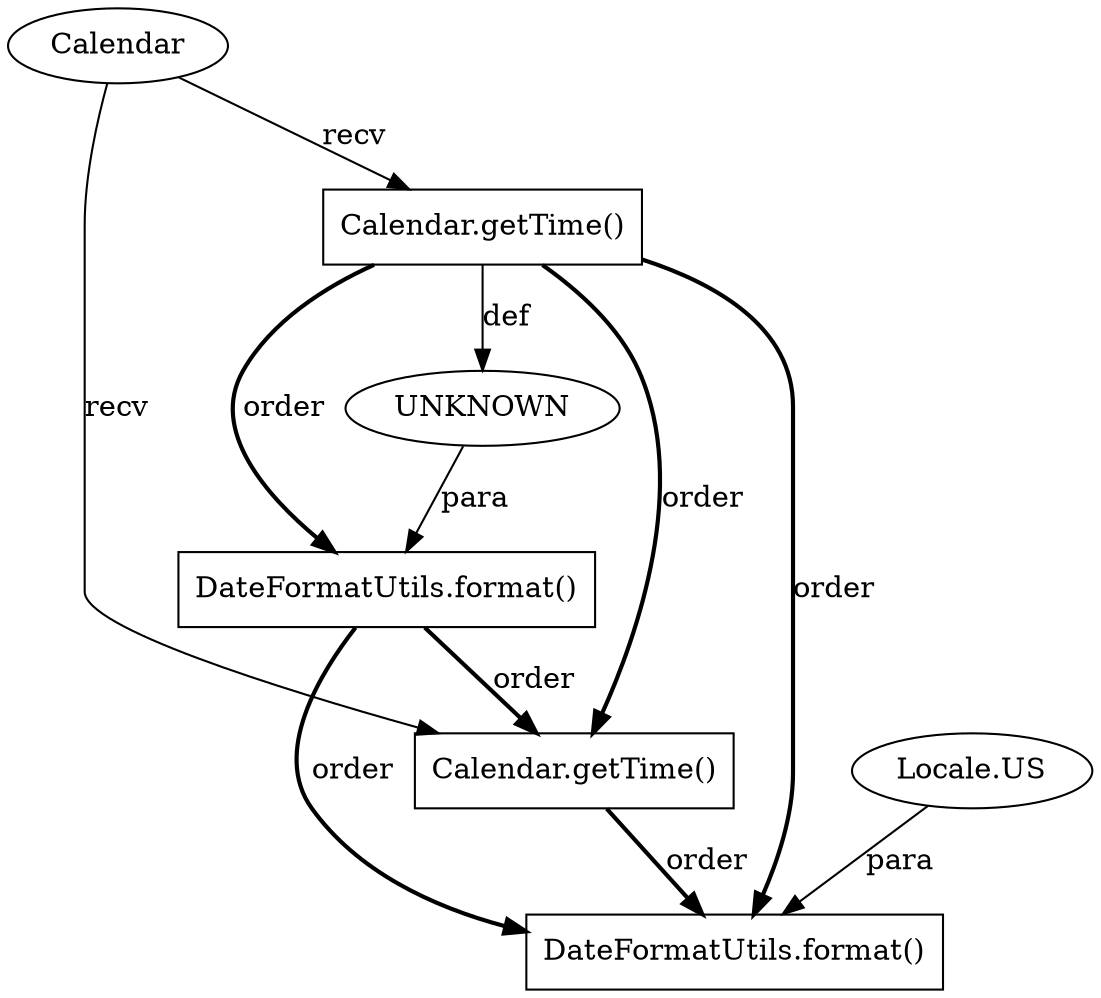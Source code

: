 digraph "AUG" {

  1 [ label="DateFormatUtils.format()" shape="box" ];
  2 [ label="UNKNOWN" shape="ellipse" ];
  3 [ label="Calendar.getTime()" shape="box" ];
  4 [ label="Calendar" shape="ellipse" ];
  5 [ label="Calendar.getTime()" shape="box" ];
  6 [ label="DateFormatUtils.format()" shape="box" ];
  7 [ label="Locale.US" shape="ellipse" ];
  3 -> 1 [ label="order" style="bold" ];
  2 -> 1 [ label="para" style="solid" ];
  3 -> 2 [ label="def" style="solid" ];
  4 -> 3 [ label="recv" style="solid" ];
  4 -> 5 [ label="recv" style="solid" ];
  1 -> 5 [ label="order" style="bold" ];
  3 -> 5 [ label="order" style="bold" ];
  3 -> 6 [ label="order" style="bold" ];
  5 -> 6 [ label="order" style="bold" ];
  7 -> 6 [ label="para" style="solid" ];
  1 -> 6 [ label="order" style="bold" ];
}
